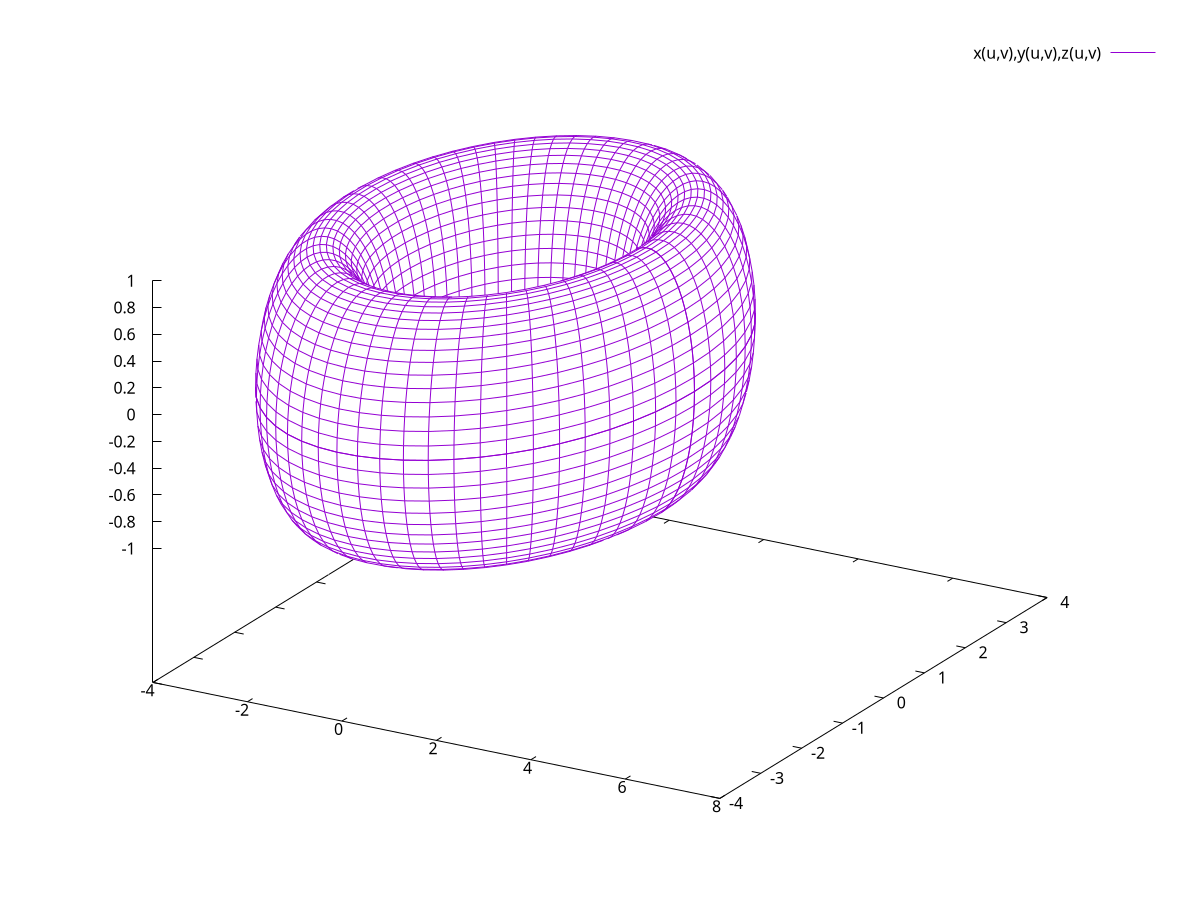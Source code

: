 #!/usr/bin/env gnuplot -pdc

set urange [0:2*pi]
set vrange [0:2*pi]

set isosample 60

x(u,v)=(3+cos(v))*cos(u)
y(u,v)=(3+cos(v))*sin(u)
z(u,v)=sin(v)

set parametric
set hidden3d

set xrange [-4:8]

splot x(u,v),y(u,v),z(u,v)
replot x(u,v)+3,z(u,v),y(u,v)
pause -1
